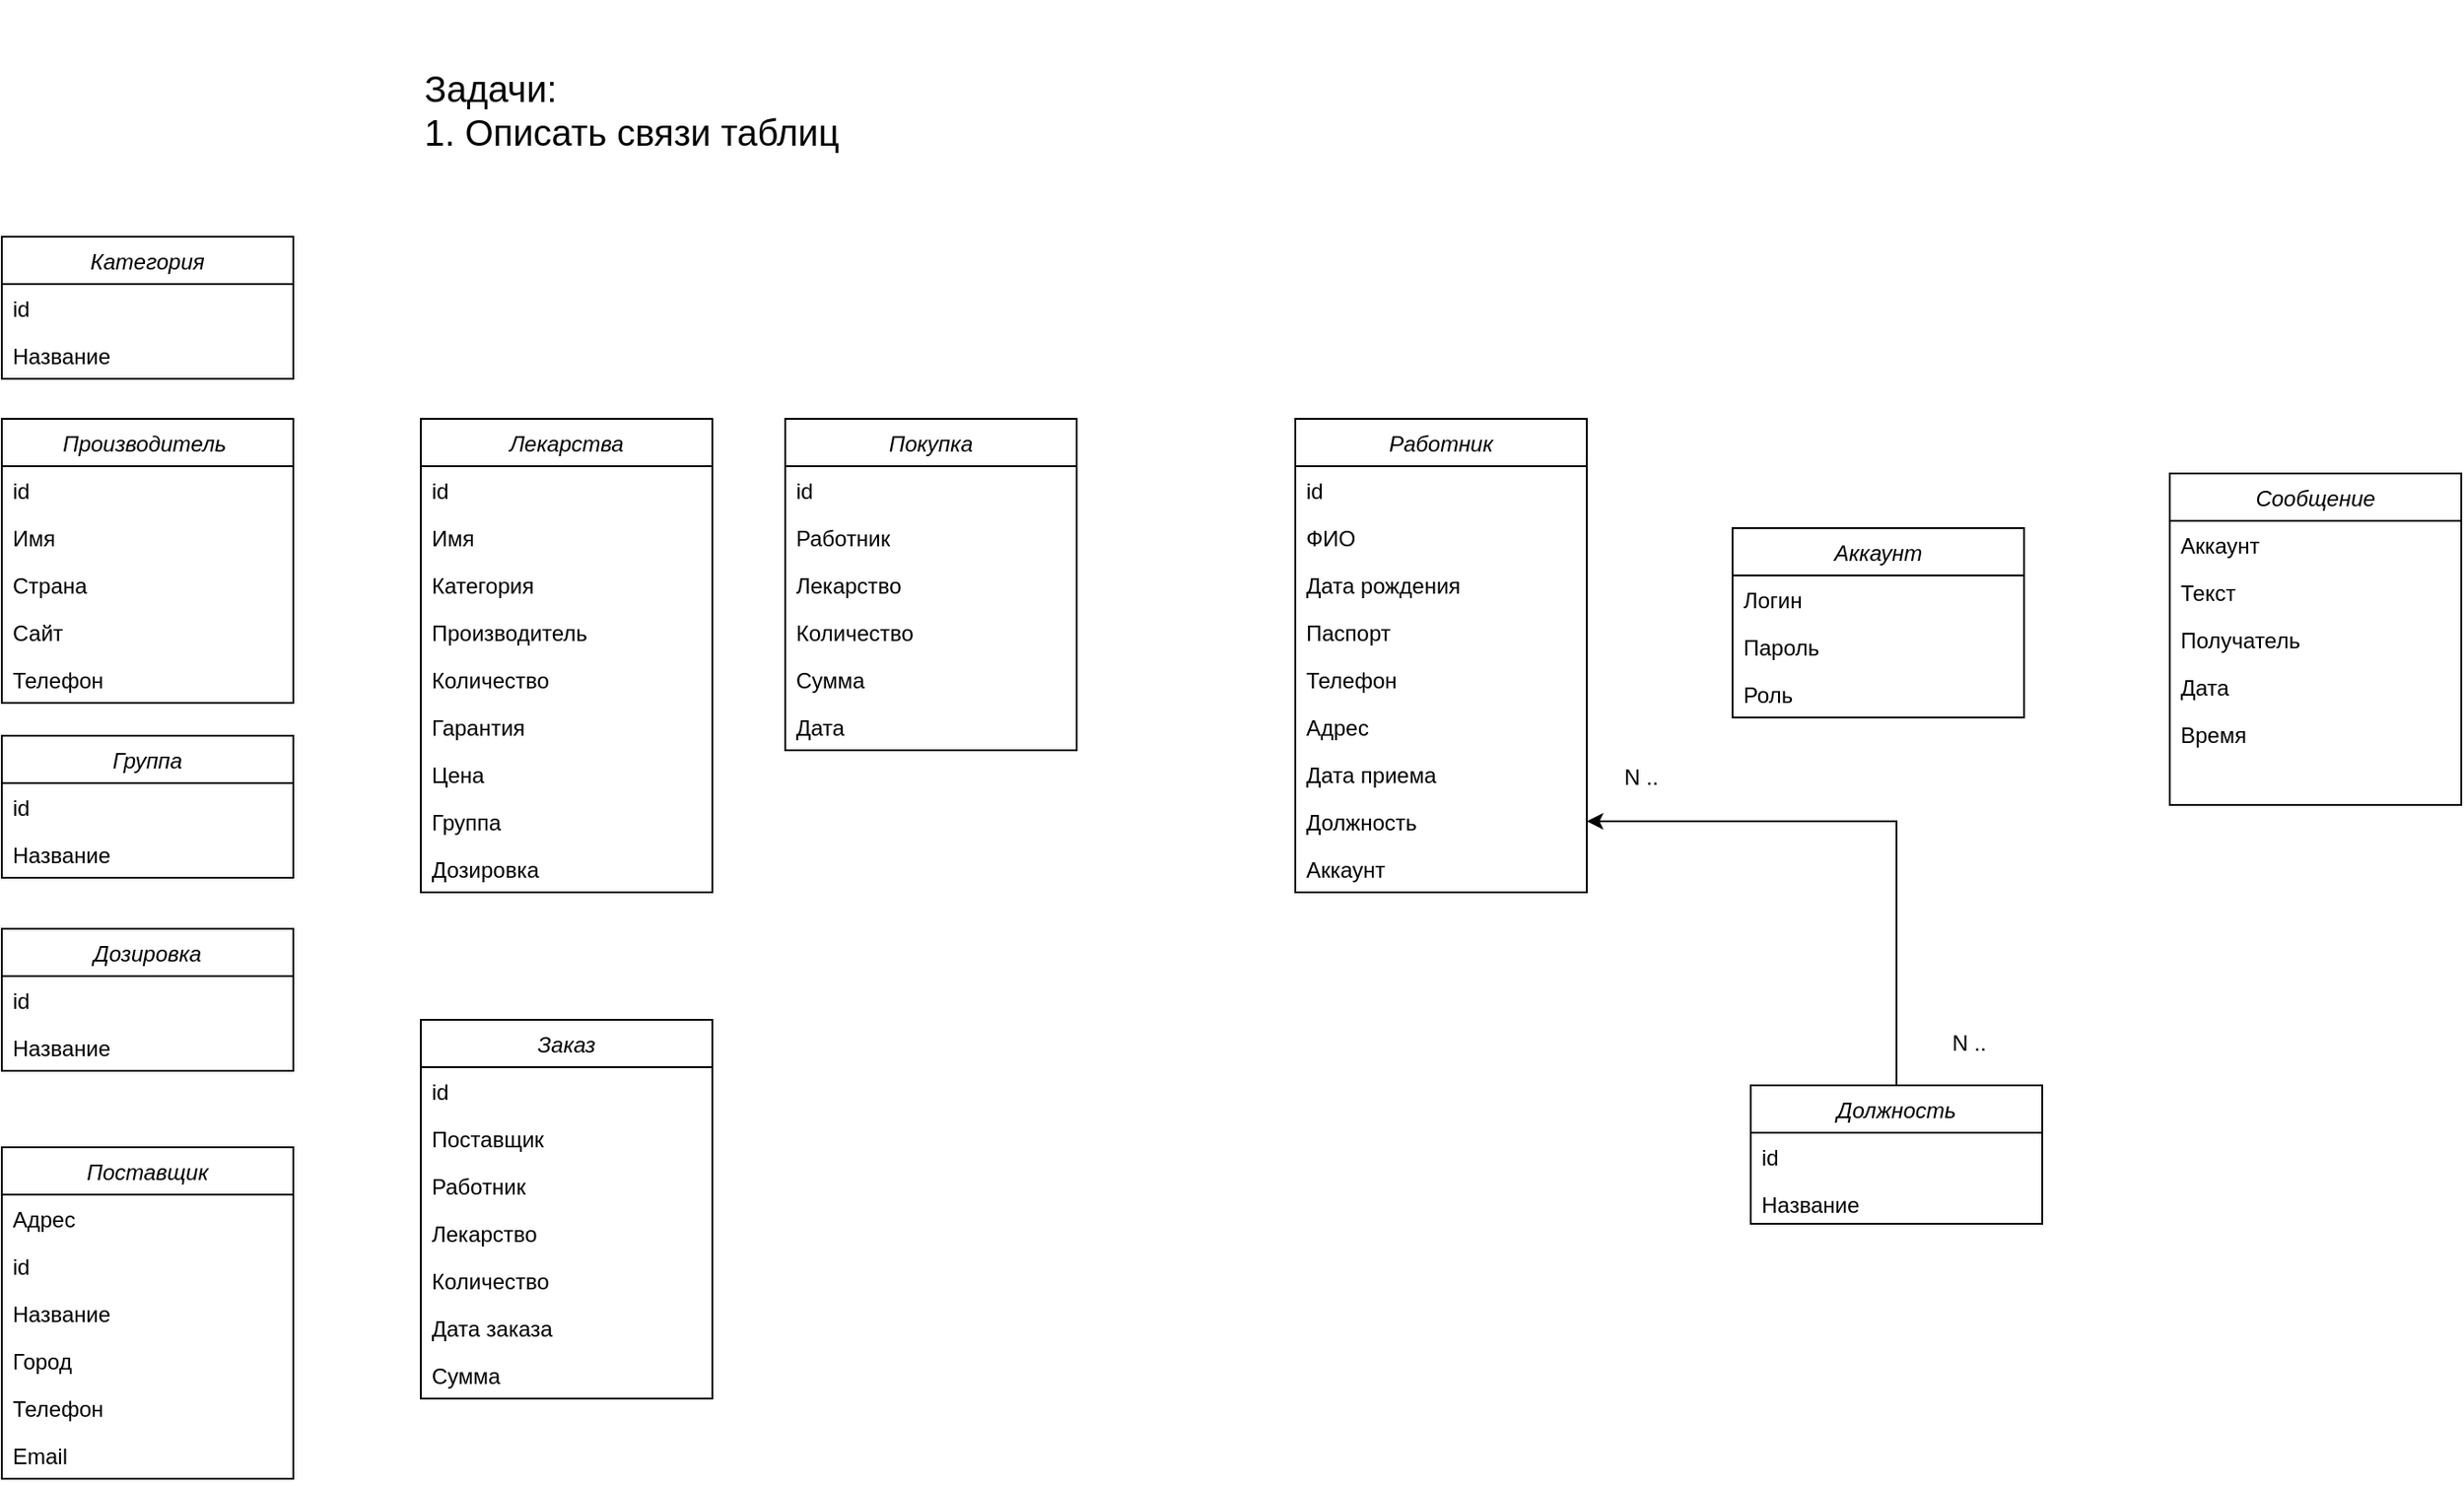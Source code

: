 <mxfile version="24.4.0" type="device">
  <diagram id="C5RBs43oDa-KdzZeNtuy" name="Page-1">
    <mxGraphModel dx="1687" dy="918" grid="1" gridSize="10" guides="1" tooltips="1" connect="1" arrows="1" fold="1" page="1" pageScale="1" pageWidth="827" pageHeight="1169" math="0" shadow="0">
      <root>
        <mxCell id="WIyWlLk6GJQsqaUBKTNV-0" />
        <mxCell id="WIyWlLk6GJQsqaUBKTNV-1" parent="WIyWlLk6GJQsqaUBKTNV-0" />
        <mxCell id="zkfFHV4jXpPFQw0GAbJ--0" value="Категория" style="swimlane;fontStyle=2;align=center;verticalAlign=top;childLayout=stackLayout;horizontal=1;startSize=26;horizontalStack=0;resizeParent=1;resizeLast=0;collapsible=1;marginBottom=0;rounded=0;shadow=0;strokeWidth=1;" parent="WIyWlLk6GJQsqaUBKTNV-1" vertex="1">
          <mxGeometry x="280" y="220" width="160" height="78" as="geometry">
            <mxRectangle x="230" y="140" width="160" height="26" as="alternateBounds" />
          </mxGeometry>
        </mxCell>
        <mxCell id="LuBX_ZaQnDzvp5lBq3ro-12" value="id" style="text;align=left;verticalAlign=top;spacingLeft=4;spacingRight=4;overflow=hidden;rotatable=0;points=[[0,0.5],[1,0.5]];portConstraint=eastwest;" parent="zkfFHV4jXpPFQw0GAbJ--0" vertex="1">
          <mxGeometry y="26" width="160" height="26" as="geometry" />
        </mxCell>
        <mxCell id="zkfFHV4jXpPFQw0GAbJ--1" value="Название" style="text;align=left;verticalAlign=top;spacingLeft=4;spacingRight=4;overflow=hidden;rotatable=0;points=[[0,0.5],[1,0.5]];portConstraint=eastwest;" parent="zkfFHV4jXpPFQw0GAbJ--0" vertex="1">
          <mxGeometry y="52" width="160" height="26" as="geometry" />
        </mxCell>
        <mxCell id="GAXkSHu93iqLc36JPuFk-2" value="Производитель " style="swimlane;fontStyle=2;align=center;verticalAlign=top;childLayout=stackLayout;horizontal=1;startSize=26;horizontalStack=0;resizeParent=1;resizeLast=0;collapsible=1;marginBottom=0;rounded=0;shadow=0;strokeWidth=1;" parent="WIyWlLk6GJQsqaUBKTNV-1" vertex="1">
          <mxGeometry x="280" y="320" width="160" height="156" as="geometry">
            <mxRectangle x="230" y="140" width="160" height="26" as="alternateBounds" />
          </mxGeometry>
        </mxCell>
        <mxCell id="LuBX_ZaQnDzvp5lBq3ro-13" value="id" style="text;align=left;verticalAlign=top;spacingLeft=4;spacingRight=4;overflow=hidden;rotatable=0;points=[[0,0.5],[1,0.5]];portConstraint=eastwest;" parent="GAXkSHu93iqLc36JPuFk-2" vertex="1">
          <mxGeometry y="26" width="160" height="26" as="geometry" />
        </mxCell>
        <mxCell id="GAXkSHu93iqLc36JPuFk-3" value="Имя" style="text;align=left;verticalAlign=top;spacingLeft=4;spacingRight=4;overflow=hidden;rotatable=0;points=[[0,0.5],[1,0.5]];portConstraint=eastwest;" parent="GAXkSHu93iqLc36JPuFk-2" vertex="1">
          <mxGeometry y="52" width="160" height="26" as="geometry" />
        </mxCell>
        <mxCell id="GAXkSHu93iqLc36JPuFk-4" value="Страна" style="text;align=left;verticalAlign=top;spacingLeft=4;spacingRight=4;overflow=hidden;rotatable=0;points=[[0,0.5],[1,0.5]];portConstraint=eastwest;" parent="GAXkSHu93iqLc36JPuFk-2" vertex="1">
          <mxGeometry y="78" width="160" height="26" as="geometry" />
        </mxCell>
        <mxCell id="GAXkSHu93iqLc36JPuFk-5" value="Сайт" style="text;align=left;verticalAlign=top;spacingLeft=4;spacingRight=4;overflow=hidden;rotatable=0;points=[[0,0.5],[1,0.5]];portConstraint=eastwest;" parent="GAXkSHu93iqLc36JPuFk-2" vertex="1">
          <mxGeometry y="104" width="160" height="26" as="geometry" />
        </mxCell>
        <mxCell id="GAXkSHu93iqLc36JPuFk-6" value="Телефон" style="text;align=left;verticalAlign=top;spacingLeft=4;spacingRight=4;overflow=hidden;rotatable=0;points=[[0,0.5],[1,0.5]];portConstraint=eastwest;" parent="GAXkSHu93iqLc36JPuFk-2" vertex="1">
          <mxGeometry y="130" width="160" height="26" as="geometry" />
        </mxCell>
        <mxCell id="GAXkSHu93iqLc36JPuFk-7" value="Группа" style="swimlane;fontStyle=2;align=center;verticalAlign=top;childLayout=stackLayout;horizontal=1;startSize=26;horizontalStack=0;resizeParent=1;resizeLast=0;collapsible=1;marginBottom=0;rounded=0;shadow=0;strokeWidth=1;" parent="WIyWlLk6GJQsqaUBKTNV-1" vertex="1">
          <mxGeometry x="280" y="494" width="160" height="78" as="geometry">
            <mxRectangle x="230" y="140" width="160" height="26" as="alternateBounds" />
          </mxGeometry>
        </mxCell>
        <mxCell id="LuBX_ZaQnDzvp5lBq3ro-14" value="id" style="text;align=left;verticalAlign=top;spacingLeft=4;spacingRight=4;overflow=hidden;rotatable=0;points=[[0,0.5],[1,0.5]];portConstraint=eastwest;" parent="GAXkSHu93iqLc36JPuFk-7" vertex="1">
          <mxGeometry y="26" width="160" height="26" as="geometry" />
        </mxCell>
        <mxCell id="GAXkSHu93iqLc36JPuFk-8" value="Название" style="text;align=left;verticalAlign=top;spacingLeft=4;spacingRight=4;overflow=hidden;rotatable=0;points=[[0,0.5],[1,0.5]];portConstraint=eastwest;" parent="GAXkSHu93iqLc36JPuFk-7" vertex="1">
          <mxGeometry y="52" width="160" height="26" as="geometry" />
        </mxCell>
        <mxCell id="GAXkSHu93iqLc36JPuFk-9" value="Дозировка" style="swimlane;fontStyle=2;align=center;verticalAlign=top;childLayout=stackLayout;horizontal=1;startSize=26;horizontalStack=0;resizeParent=1;resizeLast=0;collapsible=1;marginBottom=0;rounded=0;shadow=0;strokeWidth=1;" parent="WIyWlLk6GJQsqaUBKTNV-1" vertex="1">
          <mxGeometry x="280" y="600" width="160" height="78" as="geometry">
            <mxRectangle x="230" y="140" width="160" height="26" as="alternateBounds" />
          </mxGeometry>
        </mxCell>
        <mxCell id="LuBX_ZaQnDzvp5lBq3ro-15" value="id" style="text;align=left;verticalAlign=top;spacingLeft=4;spacingRight=4;overflow=hidden;rotatable=0;points=[[0,0.5],[1,0.5]];portConstraint=eastwest;" parent="GAXkSHu93iqLc36JPuFk-9" vertex="1">
          <mxGeometry y="26" width="160" height="26" as="geometry" />
        </mxCell>
        <mxCell id="GAXkSHu93iqLc36JPuFk-59" value="Название" style="text;align=left;verticalAlign=top;spacingLeft=4;spacingRight=4;overflow=hidden;rotatable=0;points=[[0,0.5],[1,0.5]];portConstraint=eastwest;" parent="GAXkSHu93iqLc36JPuFk-9" vertex="1">
          <mxGeometry y="52" width="160" height="26" as="geometry" />
        </mxCell>
        <mxCell id="GAXkSHu93iqLc36JPuFk-11" value="Лекарства" style="swimlane;fontStyle=2;align=center;verticalAlign=top;childLayout=stackLayout;horizontal=1;startSize=26;horizontalStack=0;resizeParent=1;resizeLast=0;collapsible=1;marginBottom=0;rounded=0;shadow=0;strokeWidth=1;" parent="WIyWlLk6GJQsqaUBKTNV-1" vertex="1">
          <mxGeometry x="510" y="320" width="160" height="260" as="geometry">
            <mxRectangle x="230" y="140" width="160" height="26" as="alternateBounds" />
          </mxGeometry>
        </mxCell>
        <mxCell id="LuBX_ZaQnDzvp5lBq3ro-17" value="id" style="text;align=left;verticalAlign=top;spacingLeft=4;spacingRight=4;overflow=hidden;rotatable=0;points=[[0,0.5],[1,0.5]];portConstraint=eastwest;" parent="GAXkSHu93iqLc36JPuFk-11" vertex="1">
          <mxGeometry y="26" width="160" height="26" as="geometry" />
        </mxCell>
        <mxCell id="GAXkSHu93iqLc36JPuFk-12" value="Имя" style="text;align=left;verticalAlign=top;spacingLeft=4;spacingRight=4;overflow=hidden;rotatable=0;points=[[0,0.5],[1,0.5]];portConstraint=eastwest;" parent="GAXkSHu93iqLc36JPuFk-11" vertex="1">
          <mxGeometry y="52" width="160" height="26" as="geometry" />
        </mxCell>
        <mxCell id="GAXkSHu93iqLc36JPuFk-13" value="Категория" style="text;align=left;verticalAlign=top;spacingLeft=4;spacingRight=4;overflow=hidden;rotatable=0;points=[[0,0.5],[1,0.5]];portConstraint=eastwest;" parent="GAXkSHu93iqLc36JPuFk-11" vertex="1">
          <mxGeometry y="78" width="160" height="26" as="geometry" />
        </mxCell>
        <mxCell id="GAXkSHu93iqLc36JPuFk-14" value="Производитель" style="text;align=left;verticalAlign=top;spacingLeft=4;spacingRight=4;overflow=hidden;rotatable=0;points=[[0,0.5],[1,0.5]];portConstraint=eastwest;" parent="GAXkSHu93iqLc36JPuFk-11" vertex="1">
          <mxGeometry y="104" width="160" height="26" as="geometry" />
        </mxCell>
        <mxCell id="GAXkSHu93iqLc36JPuFk-15" value="Количество" style="text;align=left;verticalAlign=top;spacingLeft=4;spacingRight=4;overflow=hidden;rotatable=0;points=[[0,0.5],[1,0.5]];portConstraint=eastwest;" parent="GAXkSHu93iqLc36JPuFk-11" vertex="1">
          <mxGeometry y="130" width="160" height="26" as="geometry" />
        </mxCell>
        <mxCell id="GAXkSHu93iqLc36JPuFk-16" value="Гарантия" style="text;align=left;verticalAlign=top;spacingLeft=4;spacingRight=4;overflow=hidden;rotatable=0;points=[[0,0.5],[1,0.5]];portConstraint=eastwest;" parent="GAXkSHu93iqLc36JPuFk-11" vertex="1">
          <mxGeometry y="156" width="160" height="26" as="geometry" />
        </mxCell>
        <mxCell id="GAXkSHu93iqLc36JPuFk-17" value="Цена" style="text;align=left;verticalAlign=top;spacingLeft=4;spacingRight=4;overflow=hidden;rotatable=0;points=[[0,0.5],[1,0.5]];portConstraint=eastwest;" parent="GAXkSHu93iqLc36JPuFk-11" vertex="1">
          <mxGeometry y="182" width="160" height="26" as="geometry" />
        </mxCell>
        <mxCell id="GAXkSHu93iqLc36JPuFk-18" value="Группа" style="text;align=left;verticalAlign=top;spacingLeft=4;spacingRight=4;overflow=hidden;rotatable=0;points=[[0,0.5],[1,0.5]];portConstraint=eastwest;" parent="GAXkSHu93iqLc36JPuFk-11" vertex="1">
          <mxGeometry y="208" width="160" height="26" as="geometry" />
        </mxCell>
        <mxCell id="GAXkSHu93iqLc36JPuFk-19" value="Дозировка" style="text;align=left;verticalAlign=top;spacingLeft=4;spacingRight=4;overflow=hidden;rotatable=0;points=[[0,0.5],[1,0.5]];portConstraint=eastwest;" parent="GAXkSHu93iqLc36JPuFk-11" vertex="1">
          <mxGeometry y="234" width="160" height="26" as="geometry" />
        </mxCell>
        <mxCell id="GAXkSHu93iqLc36JPuFk-20" value="Покупка" style="swimlane;fontStyle=2;align=center;verticalAlign=top;childLayout=stackLayout;horizontal=1;startSize=26;horizontalStack=0;resizeParent=1;resizeLast=0;collapsible=1;marginBottom=0;rounded=0;shadow=0;strokeWidth=1;" parent="WIyWlLk6GJQsqaUBKTNV-1" vertex="1">
          <mxGeometry x="710" y="320" width="160" height="182" as="geometry">
            <mxRectangle x="230" y="140" width="160" height="26" as="alternateBounds" />
          </mxGeometry>
        </mxCell>
        <mxCell id="LuBX_ZaQnDzvp5lBq3ro-19" value="id" style="text;align=left;verticalAlign=top;spacingLeft=4;spacingRight=4;overflow=hidden;rotatable=0;points=[[0,0.5],[1,0.5]];portConstraint=eastwest;" parent="GAXkSHu93iqLc36JPuFk-20" vertex="1">
          <mxGeometry y="26" width="160" height="26" as="geometry" />
        </mxCell>
        <mxCell id="GAXkSHu93iqLc36JPuFk-21" value="Работник" style="text;align=left;verticalAlign=top;spacingLeft=4;spacingRight=4;overflow=hidden;rotatable=0;points=[[0,0.5],[1,0.5]];portConstraint=eastwest;" parent="GAXkSHu93iqLc36JPuFk-20" vertex="1">
          <mxGeometry y="52" width="160" height="26" as="geometry" />
        </mxCell>
        <mxCell id="GAXkSHu93iqLc36JPuFk-22" value="Лекарство" style="text;align=left;verticalAlign=top;spacingLeft=4;spacingRight=4;overflow=hidden;rotatable=0;points=[[0,0.5],[1,0.5]];portConstraint=eastwest;" parent="GAXkSHu93iqLc36JPuFk-20" vertex="1">
          <mxGeometry y="78" width="160" height="26" as="geometry" />
        </mxCell>
        <mxCell id="GAXkSHu93iqLc36JPuFk-23" value="Количество" style="text;align=left;verticalAlign=top;spacingLeft=4;spacingRight=4;overflow=hidden;rotatable=0;points=[[0,0.5],[1,0.5]];portConstraint=eastwest;" parent="GAXkSHu93iqLc36JPuFk-20" vertex="1">
          <mxGeometry y="104" width="160" height="26" as="geometry" />
        </mxCell>
        <mxCell id="GAXkSHu93iqLc36JPuFk-24" value="Сумма" style="text;align=left;verticalAlign=top;spacingLeft=4;spacingRight=4;overflow=hidden;rotatable=0;points=[[0,0.5],[1,0.5]];portConstraint=eastwest;" parent="GAXkSHu93iqLc36JPuFk-20" vertex="1">
          <mxGeometry y="130" width="160" height="26" as="geometry" />
        </mxCell>
        <mxCell id="GAXkSHu93iqLc36JPuFk-25" value="Дата" style="text;align=left;verticalAlign=top;spacingLeft=4;spacingRight=4;overflow=hidden;rotatable=0;points=[[0,0.5],[1,0.5]];portConstraint=eastwest;" parent="GAXkSHu93iqLc36JPuFk-20" vertex="1">
          <mxGeometry y="156" width="160" height="26" as="geometry" />
        </mxCell>
        <mxCell id="GAXkSHu93iqLc36JPuFk-29" value="Работник" style="swimlane;fontStyle=2;align=center;verticalAlign=top;childLayout=stackLayout;horizontal=1;startSize=26;horizontalStack=0;resizeParent=1;resizeLast=0;collapsible=1;marginBottom=0;rounded=0;shadow=0;strokeWidth=1;" parent="WIyWlLk6GJQsqaUBKTNV-1" vertex="1">
          <mxGeometry x="990" y="320" width="160" height="260" as="geometry">
            <mxRectangle x="230" y="140" width="160" height="26" as="alternateBounds" />
          </mxGeometry>
        </mxCell>
        <mxCell id="LuBX_ZaQnDzvp5lBq3ro-20" value="id" style="text;align=left;verticalAlign=top;spacingLeft=4;spacingRight=4;overflow=hidden;rotatable=0;points=[[0,0.5],[1,0.5]];portConstraint=eastwest;" parent="GAXkSHu93iqLc36JPuFk-29" vertex="1">
          <mxGeometry y="26" width="160" height="26" as="geometry" />
        </mxCell>
        <mxCell id="GAXkSHu93iqLc36JPuFk-30" value="ФИО" style="text;align=left;verticalAlign=top;spacingLeft=4;spacingRight=4;overflow=hidden;rotatable=0;points=[[0,0.5],[1,0.5]];portConstraint=eastwest;" parent="GAXkSHu93iqLc36JPuFk-29" vertex="1">
          <mxGeometry y="52" width="160" height="26" as="geometry" />
        </mxCell>
        <mxCell id="GAXkSHu93iqLc36JPuFk-31" value="Дата рождения" style="text;align=left;verticalAlign=top;spacingLeft=4;spacingRight=4;overflow=hidden;rotatable=0;points=[[0,0.5],[1,0.5]];portConstraint=eastwest;" parent="GAXkSHu93iqLc36JPuFk-29" vertex="1">
          <mxGeometry y="78" width="160" height="26" as="geometry" />
        </mxCell>
        <mxCell id="GAXkSHu93iqLc36JPuFk-32" value="Паспорт" style="text;align=left;verticalAlign=top;spacingLeft=4;spacingRight=4;overflow=hidden;rotatable=0;points=[[0,0.5],[1,0.5]];portConstraint=eastwest;" parent="GAXkSHu93iqLc36JPuFk-29" vertex="1">
          <mxGeometry y="104" width="160" height="26" as="geometry" />
        </mxCell>
        <mxCell id="GAXkSHu93iqLc36JPuFk-33" value="Телефон" style="text;align=left;verticalAlign=top;spacingLeft=4;spacingRight=4;overflow=hidden;rotatable=0;points=[[0,0.5],[1,0.5]];portConstraint=eastwest;" parent="GAXkSHu93iqLc36JPuFk-29" vertex="1">
          <mxGeometry y="130" width="160" height="26" as="geometry" />
        </mxCell>
        <mxCell id="GAXkSHu93iqLc36JPuFk-34" value="Адрес" style="text;align=left;verticalAlign=top;spacingLeft=4;spacingRight=4;overflow=hidden;rotatable=0;points=[[0,0.5],[1,0.5]];portConstraint=eastwest;" parent="GAXkSHu93iqLc36JPuFk-29" vertex="1">
          <mxGeometry y="156" width="160" height="26" as="geometry" />
        </mxCell>
        <mxCell id="GAXkSHu93iqLc36JPuFk-35" value="Дата приема" style="text;align=left;verticalAlign=top;spacingLeft=4;spacingRight=4;overflow=hidden;rotatable=0;points=[[0,0.5],[1,0.5]];portConstraint=eastwest;" parent="GAXkSHu93iqLc36JPuFk-29" vertex="1">
          <mxGeometry y="182" width="160" height="26" as="geometry" />
        </mxCell>
        <mxCell id="LuBX_ZaQnDzvp5lBq3ro-4" value="Должность" style="text;align=left;verticalAlign=top;spacingLeft=4;spacingRight=4;overflow=hidden;rotatable=0;points=[[0,0.5],[1,0.5]];portConstraint=eastwest;" parent="GAXkSHu93iqLc36JPuFk-29" vertex="1">
          <mxGeometry y="208" width="160" height="26" as="geometry" />
        </mxCell>
        <mxCell id="LuBX_ZaQnDzvp5lBq3ro-0" value="Аккаунт" style="text;align=left;verticalAlign=top;spacingLeft=4;spacingRight=4;overflow=hidden;rotatable=0;points=[[0,0.5],[1,0.5]];portConstraint=eastwest;" parent="GAXkSHu93iqLc36JPuFk-29" vertex="1">
          <mxGeometry y="234" width="160" height="26" as="geometry" />
        </mxCell>
        <mxCell id="GAXkSHu93iqLc36JPuFk-36" value="Поставщик" style="swimlane;fontStyle=2;align=center;verticalAlign=top;childLayout=stackLayout;horizontal=1;startSize=26;horizontalStack=0;resizeParent=1;resizeLast=0;collapsible=1;marginBottom=0;rounded=0;shadow=0;strokeWidth=1;" parent="WIyWlLk6GJQsqaUBKTNV-1" vertex="1">
          <mxGeometry x="280" y="720" width="160" height="182" as="geometry">
            <mxRectangle x="230" y="140" width="160" height="26" as="alternateBounds" />
          </mxGeometry>
        </mxCell>
        <mxCell id="GAXkSHu93iqLc36JPuFk-41" value="Адрес" style="text;align=left;verticalAlign=top;spacingLeft=4;spacingRight=4;overflow=hidden;rotatable=0;points=[[0,0.5],[1,0.5]];portConstraint=eastwest;" parent="GAXkSHu93iqLc36JPuFk-36" vertex="1">
          <mxGeometry y="26" width="160" height="26" as="geometry" />
        </mxCell>
        <mxCell id="LuBX_ZaQnDzvp5lBq3ro-16" value="id" style="text;align=left;verticalAlign=top;spacingLeft=4;spacingRight=4;overflow=hidden;rotatable=0;points=[[0,0.5],[1,0.5]];portConstraint=eastwest;" parent="GAXkSHu93iqLc36JPuFk-36" vertex="1">
          <mxGeometry y="52" width="160" height="26" as="geometry" />
        </mxCell>
        <mxCell id="GAXkSHu93iqLc36JPuFk-37" value="Название" style="text;align=left;verticalAlign=top;spacingLeft=4;spacingRight=4;overflow=hidden;rotatable=0;points=[[0,0.5],[1,0.5]];portConstraint=eastwest;" parent="GAXkSHu93iqLc36JPuFk-36" vertex="1">
          <mxGeometry y="78" width="160" height="26" as="geometry" />
        </mxCell>
        <mxCell id="GAXkSHu93iqLc36JPuFk-38" value="Город" style="text;align=left;verticalAlign=top;spacingLeft=4;spacingRight=4;overflow=hidden;rotatable=0;points=[[0,0.5],[1,0.5]];portConstraint=eastwest;" parent="GAXkSHu93iqLc36JPuFk-36" vertex="1">
          <mxGeometry y="104" width="160" height="26" as="geometry" />
        </mxCell>
        <mxCell id="GAXkSHu93iqLc36JPuFk-39" value="Телефон" style="text;align=left;verticalAlign=top;spacingLeft=4;spacingRight=4;overflow=hidden;rotatable=0;points=[[0,0.5],[1,0.5]];portConstraint=eastwest;" parent="GAXkSHu93iqLc36JPuFk-36" vertex="1">
          <mxGeometry y="130" width="160" height="26" as="geometry" />
        </mxCell>
        <mxCell id="GAXkSHu93iqLc36JPuFk-40" value="Email" style="text;align=left;verticalAlign=top;spacingLeft=4;spacingRight=4;overflow=hidden;rotatable=0;points=[[0,0.5],[1,0.5]];portConstraint=eastwest;" parent="GAXkSHu93iqLc36JPuFk-36" vertex="1">
          <mxGeometry y="156" width="160" height="26" as="geometry" />
        </mxCell>
        <mxCell id="GAXkSHu93iqLc36JPuFk-43" value="Заказ" style="swimlane;fontStyle=2;align=center;verticalAlign=top;childLayout=stackLayout;horizontal=1;startSize=26;horizontalStack=0;resizeParent=1;resizeLast=0;collapsible=1;marginBottom=0;rounded=0;shadow=0;strokeWidth=1;" parent="WIyWlLk6GJQsqaUBKTNV-1" vertex="1">
          <mxGeometry x="510" y="650" width="160" height="208" as="geometry">
            <mxRectangle x="230" y="140" width="160" height="26" as="alternateBounds" />
          </mxGeometry>
        </mxCell>
        <mxCell id="LuBX_ZaQnDzvp5lBq3ro-18" value="id" style="text;align=left;verticalAlign=top;spacingLeft=4;spacingRight=4;overflow=hidden;rotatable=0;points=[[0,0.5],[1,0.5]];portConstraint=eastwest;" parent="GAXkSHu93iqLc36JPuFk-43" vertex="1">
          <mxGeometry y="26" width="160" height="26" as="geometry" />
        </mxCell>
        <mxCell id="GAXkSHu93iqLc36JPuFk-44" value="Поставщик " style="text;align=left;verticalAlign=top;spacingLeft=4;spacingRight=4;overflow=hidden;rotatable=0;points=[[0,0.5],[1,0.5]];portConstraint=eastwest;" parent="GAXkSHu93iqLc36JPuFk-43" vertex="1">
          <mxGeometry y="52" width="160" height="26" as="geometry" />
        </mxCell>
        <mxCell id="GAXkSHu93iqLc36JPuFk-45" value="Работник" style="text;align=left;verticalAlign=top;spacingLeft=4;spacingRight=4;overflow=hidden;rotatable=0;points=[[0,0.5],[1,0.5]];portConstraint=eastwest;" parent="GAXkSHu93iqLc36JPuFk-43" vertex="1">
          <mxGeometry y="78" width="160" height="26" as="geometry" />
        </mxCell>
        <mxCell id="GAXkSHu93iqLc36JPuFk-46" value="Лекарство" style="text;align=left;verticalAlign=top;spacingLeft=4;spacingRight=4;overflow=hidden;rotatable=0;points=[[0,0.5],[1,0.5]];portConstraint=eastwest;" parent="GAXkSHu93iqLc36JPuFk-43" vertex="1">
          <mxGeometry y="104" width="160" height="26" as="geometry" />
        </mxCell>
        <mxCell id="GAXkSHu93iqLc36JPuFk-47" value="Количество" style="text;align=left;verticalAlign=top;spacingLeft=4;spacingRight=4;overflow=hidden;rotatable=0;points=[[0,0.5],[1,0.5]];portConstraint=eastwest;" parent="GAXkSHu93iqLc36JPuFk-43" vertex="1">
          <mxGeometry y="130" width="160" height="26" as="geometry" />
        </mxCell>
        <mxCell id="GAXkSHu93iqLc36JPuFk-48" value="Дата заказа" style="text;align=left;verticalAlign=top;spacingLeft=4;spacingRight=4;overflow=hidden;rotatable=0;points=[[0,0.5],[1,0.5]];portConstraint=eastwest;" parent="GAXkSHu93iqLc36JPuFk-43" vertex="1">
          <mxGeometry y="156" width="160" height="26" as="geometry" />
        </mxCell>
        <mxCell id="GAXkSHu93iqLc36JPuFk-49" value="Сумма" style="text;align=left;verticalAlign=top;spacingLeft=4;spacingRight=4;overflow=hidden;rotatable=0;points=[[0,0.5],[1,0.5]];portConstraint=eastwest;" parent="GAXkSHu93iqLc36JPuFk-43" vertex="1">
          <mxGeometry y="182" width="160" height="26" as="geometry" />
        </mxCell>
        <mxCell id="vnpQVRykSZxooGWvgzpM-0" value="Аккаунт" style="swimlane;fontStyle=2;align=center;verticalAlign=top;childLayout=stackLayout;horizontal=1;startSize=26;horizontalStack=0;resizeParent=1;resizeLast=0;collapsible=1;marginBottom=0;rounded=0;shadow=0;strokeWidth=1;" parent="WIyWlLk6GJQsqaUBKTNV-1" vertex="1">
          <mxGeometry x="1230" y="380" width="160" height="104" as="geometry">
            <mxRectangle x="230" y="140" width="160" height="26" as="alternateBounds" />
          </mxGeometry>
        </mxCell>
        <mxCell id="vnpQVRykSZxooGWvgzpM-1" value="Логин" style="text;align=left;verticalAlign=top;spacingLeft=4;spacingRight=4;overflow=hidden;rotatable=0;points=[[0,0.5],[1,0.5]];portConstraint=eastwest;" parent="vnpQVRykSZxooGWvgzpM-0" vertex="1">
          <mxGeometry y="26" width="160" height="26" as="geometry" />
        </mxCell>
        <mxCell id="vnpQVRykSZxooGWvgzpM-4" value="Пароль" style="text;align=left;verticalAlign=top;spacingLeft=4;spacingRight=4;overflow=hidden;rotatable=0;points=[[0,0.5],[1,0.5]];portConstraint=eastwest;" parent="vnpQVRykSZxooGWvgzpM-0" vertex="1">
          <mxGeometry y="52" width="160" height="26" as="geometry" />
        </mxCell>
        <mxCell id="vnpQVRykSZxooGWvgzpM-5" value="Роль" style="text;align=left;verticalAlign=top;spacingLeft=4;spacingRight=4;overflow=hidden;rotatable=0;points=[[0,0.5],[1,0.5]];portConstraint=eastwest;" parent="vnpQVRykSZxooGWvgzpM-0" vertex="1">
          <mxGeometry y="78" width="160" height="26" as="geometry" />
        </mxCell>
        <mxCell id="LuBX_ZaQnDzvp5lBq3ro-5" value="Должность" style="swimlane;fontStyle=2;align=center;verticalAlign=top;childLayout=stackLayout;horizontal=1;startSize=26;horizontalStack=0;resizeParent=1;resizeLast=0;collapsible=1;marginBottom=0;rounded=0;shadow=0;strokeWidth=1;" parent="WIyWlLk6GJQsqaUBKTNV-1" vertex="1">
          <mxGeometry x="1240" y="686" width="160" height="76" as="geometry">
            <mxRectangle x="230" y="140" width="160" height="26" as="alternateBounds" />
          </mxGeometry>
        </mxCell>
        <mxCell id="LuBX_ZaQnDzvp5lBq3ro-22" value="id" style="text;align=left;verticalAlign=top;spacingLeft=4;spacingRight=4;overflow=hidden;rotatable=0;points=[[0,0.5],[1,0.5]];portConstraint=eastwest;" parent="LuBX_ZaQnDzvp5lBq3ro-5" vertex="1">
          <mxGeometry y="26" width="160" height="26" as="geometry" />
        </mxCell>
        <mxCell id="LuBX_ZaQnDzvp5lBq3ro-11" value="Название" style="text;align=left;verticalAlign=top;spacingLeft=4;spacingRight=4;overflow=hidden;rotatable=0;points=[[0,0.5],[1,0.5]];portConstraint=eastwest;" parent="LuBX_ZaQnDzvp5lBq3ro-5" vertex="1">
          <mxGeometry y="52" width="160" height="24" as="geometry" />
        </mxCell>
        <mxCell id="LuBX_ZaQnDzvp5lBq3ro-23" value="Сообщение" style="swimlane;fontStyle=2;align=center;verticalAlign=top;childLayout=stackLayout;horizontal=1;startSize=26;horizontalStack=0;resizeParent=1;resizeLast=0;collapsible=1;marginBottom=0;rounded=0;shadow=0;strokeWidth=1;" parent="WIyWlLk6GJQsqaUBKTNV-1" vertex="1">
          <mxGeometry x="1470" y="350" width="160" height="182" as="geometry">
            <mxRectangle x="230" y="140" width="160" height="26" as="alternateBounds" />
          </mxGeometry>
        </mxCell>
        <mxCell id="LuBX_ZaQnDzvp5lBq3ro-25" value="Аккаунт" style="text;align=left;verticalAlign=top;spacingLeft=4;spacingRight=4;overflow=hidden;rotatable=0;points=[[0,0.5],[1,0.5]];portConstraint=eastwest;" parent="LuBX_ZaQnDzvp5lBq3ro-23" vertex="1">
          <mxGeometry y="26" width="160" height="26" as="geometry" />
        </mxCell>
        <mxCell id="LuBX_ZaQnDzvp5lBq3ro-26" value="Текст" style="text;align=left;verticalAlign=top;spacingLeft=4;spacingRight=4;overflow=hidden;rotatable=0;points=[[0,0.5],[1,0.5]];portConstraint=eastwest;" parent="LuBX_ZaQnDzvp5lBq3ro-23" vertex="1">
          <mxGeometry y="52" width="160" height="26" as="geometry" />
        </mxCell>
        <mxCell id="LuBX_ZaQnDzvp5lBq3ro-27" value="Получатель" style="text;align=left;verticalAlign=top;spacingLeft=4;spacingRight=4;overflow=hidden;rotatable=0;points=[[0,0.5],[1,0.5]];portConstraint=eastwest;" parent="LuBX_ZaQnDzvp5lBq3ro-23" vertex="1">
          <mxGeometry y="78" width="160" height="26" as="geometry" />
        </mxCell>
        <mxCell id="LuBX_ZaQnDzvp5lBq3ro-28" value="Дата" style="text;align=left;verticalAlign=top;spacingLeft=4;spacingRight=4;overflow=hidden;rotatable=0;points=[[0,0.5],[1,0.5]];portConstraint=eastwest;" parent="LuBX_ZaQnDzvp5lBq3ro-23" vertex="1">
          <mxGeometry y="104" width="160" height="26" as="geometry" />
        </mxCell>
        <mxCell id="LuBX_ZaQnDzvp5lBq3ro-29" value="Время" style="text;align=left;verticalAlign=top;spacingLeft=4;spacingRight=4;overflow=hidden;rotatable=0;points=[[0,0.5],[1,0.5]];portConstraint=eastwest;" parent="LuBX_ZaQnDzvp5lBq3ro-23" vertex="1">
          <mxGeometry y="130" width="160" height="26" as="geometry" />
        </mxCell>
        <mxCell id="xjWPskyzNa_wKz2BS8mU-0" value="&lt;div style=&quot;font-size: 20px;&quot;&gt;Задачи:&lt;/div&gt;1. Описать связи таблиц" style="text;html=1;align=left;verticalAlign=middle;whiteSpace=wrap;rounded=0;fontSize=20;" vertex="1" parent="WIyWlLk6GJQsqaUBKTNV-1">
          <mxGeometry x="510" y="90" width="680" height="120" as="geometry" />
        </mxCell>
        <mxCell id="xjWPskyzNa_wKz2BS8mU-1" value="" style="endArrow=classic;html=1;rounded=0;exitX=0.5;exitY=0;exitDx=0;exitDy=0;entryX=1;entryY=0.5;entryDx=0;entryDy=0;" edge="1" parent="WIyWlLk6GJQsqaUBKTNV-1" source="LuBX_ZaQnDzvp5lBq3ro-5" target="LuBX_ZaQnDzvp5lBq3ro-4">
          <mxGeometry width="50" height="50" relative="1" as="geometry">
            <mxPoint x="1370" y="650" as="sourcePoint" />
            <mxPoint x="1420" y="600" as="targetPoint" />
            <Array as="points">
              <mxPoint x="1320" y="541" />
              <mxPoint x="1230" y="541" />
            </Array>
          </mxGeometry>
        </mxCell>
        <mxCell id="xjWPskyzNa_wKz2BS8mU-3" value="N .." style="text;html=1;align=center;verticalAlign=middle;whiteSpace=wrap;rounded=0;" vertex="1" parent="WIyWlLk6GJQsqaUBKTNV-1">
          <mxGeometry x="1150" y="502" width="60" height="30" as="geometry" />
        </mxCell>
        <mxCell id="xjWPskyzNa_wKz2BS8mU-5" value="N .." style="text;html=1;align=center;verticalAlign=middle;whiteSpace=wrap;rounded=0;" vertex="1" parent="WIyWlLk6GJQsqaUBKTNV-1">
          <mxGeometry x="1330" y="648" width="60" height="30" as="geometry" />
        </mxCell>
      </root>
    </mxGraphModel>
  </diagram>
</mxfile>

